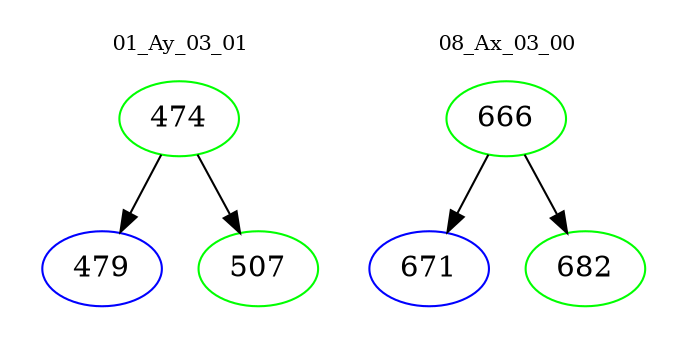 digraph{
subgraph cluster_0 {
color = white
label = "01_Ay_03_01";
fontsize=10;
T0_474 [label="474", color="green"]
T0_474 -> T0_479 [color="black"]
T0_479 [label="479", color="blue"]
T0_474 -> T0_507 [color="black"]
T0_507 [label="507", color="green"]
}
subgraph cluster_1 {
color = white
label = "08_Ax_03_00";
fontsize=10;
T1_666 [label="666", color="green"]
T1_666 -> T1_671 [color="black"]
T1_671 [label="671", color="blue"]
T1_666 -> T1_682 [color="black"]
T1_682 [label="682", color="green"]
}
}
